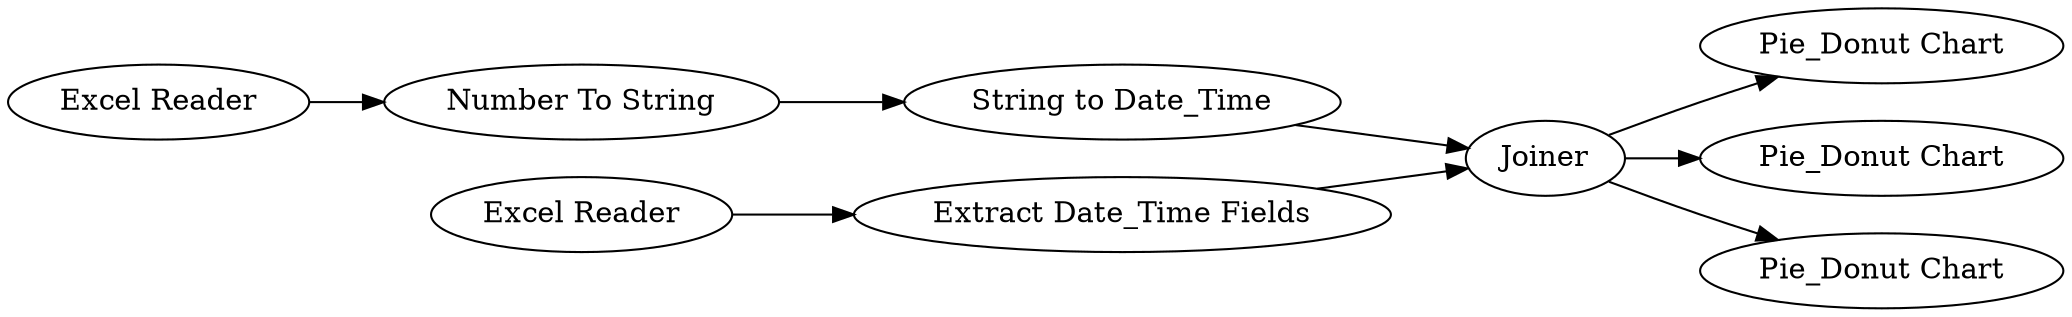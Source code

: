 digraph {
	"8812748988209497307_77" [label="Excel Reader"]
	"8812748988209497307_85" [label="Pie_Donut Chart"]
	"8812748988209497307_75" [label="Number To String"]
	"8812748988209497307_78" [label=Joiner]
	"8812748988209497307_79" [label="String to Date_Time"]
	"8812748988209497307_87" [label="Pie_Donut Chart"]
	"8812748988209497307_80" [label="Excel Reader"]
	"8812748988209497307_81" [label="Extract Date_Time Fields"]
	"8812748988209497307_2" [label="Pie_Donut Chart"]
	"8812748988209497307_79" -> "8812748988209497307_78"
	"8812748988209497307_78" -> "8812748988209497307_85"
	"8812748988209497307_75" -> "8812748988209497307_79"
	"8812748988209497307_80" -> "8812748988209497307_81"
	"8812748988209497307_78" -> "8812748988209497307_2"
	"8812748988209497307_78" -> "8812748988209497307_87"
	"8812748988209497307_81" -> "8812748988209497307_78"
	"8812748988209497307_77" -> "8812748988209497307_75"
	rankdir=LR
}
